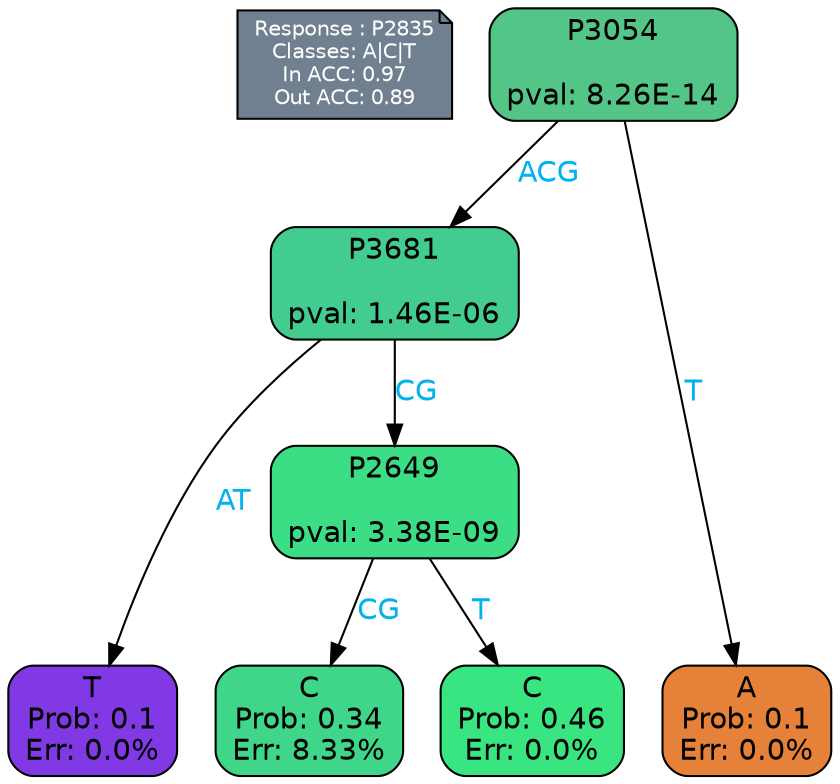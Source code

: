 digraph Tree {
node [shape=box, style="filled, rounded", color="black", fontname=helvetica] ;
graph [ranksep=equally, splines=polylines, bgcolor=transparent, dpi=600] ;
edge [fontname=helvetica] ;
LEGEND [label="Response : P2835
Classes: A|C|T
In ACC: 0.97
Out ACC: 0.89
",shape=note,align=left,style=filled,fillcolor="slategray",fontcolor="white",fontsize=10];1 [label="P3054

pval: 8.26E-14", fillcolor="#53c586"] ;
2 [label="P3681

pval: 1.46E-06", fillcolor="#43cc8f"] ;
3 [label="T
Prob: 0.1
Err: 0.0%", fillcolor="#8139e5"] ;
4 [label="P2649

pval: 3.38E-09", fillcolor="#3bde84"] ;
5 [label="C
Prob: 0.34
Err: 8.33%", fillcolor="#3fd689"] ;
6 [label="C
Prob: 0.46
Err: 0.0%", fillcolor="#39e581"] ;
7 [label="A
Prob: 0.1
Err: 0.0%", fillcolor="#e58139"] ;
1 -> 2 [label="ACG",fontcolor=deepskyblue2] ;
1 -> 7 [label="T",fontcolor=deepskyblue2] ;
2 -> 3 [label="AT",fontcolor=deepskyblue2] ;
2 -> 4 [label="CG",fontcolor=deepskyblue2] ;
4 -> 5 [label="CG",fontcolor=deepskyblue2] ;
4 -> 6 [label="T",fontcolor=deepskyblue2] ;
{rank = same; 3;5;6;7;}{rank = same; LEGEND;1;}}